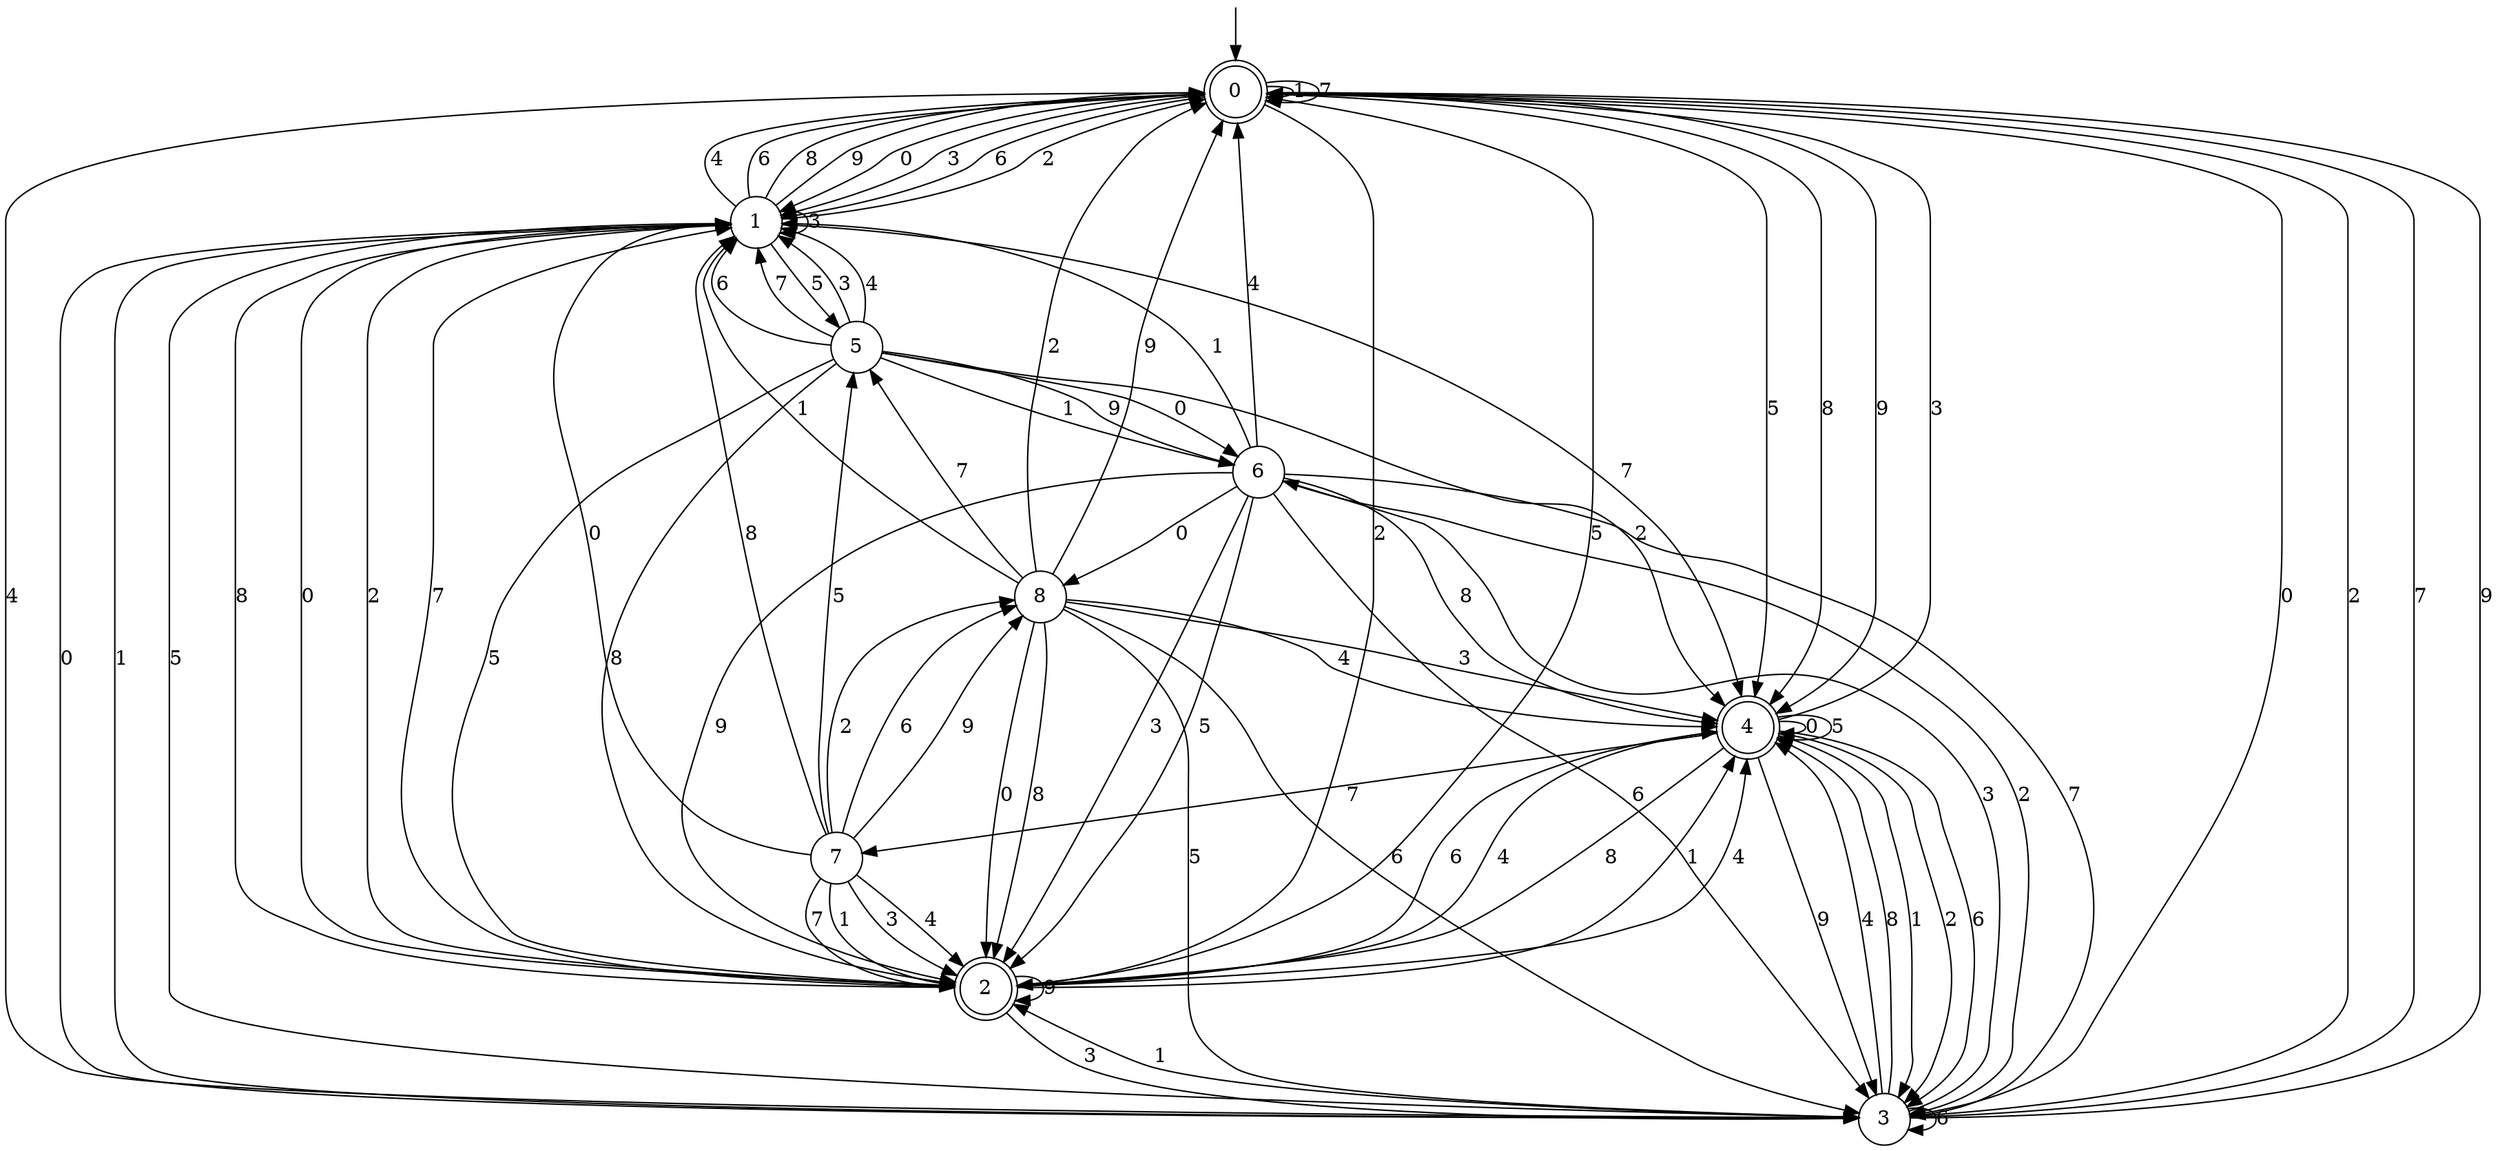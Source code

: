 digraph g {

	s0 [shape="doublecircle" label="0"];
	s1 [shape="circle" label="1"];
	s2 [shape="doublecircle" label="2"];
	s3 [shape="circle" label="3"];
	s4 [shape="doublecircle" label="4"];
	s5 [shape="circle" label="5"];
	s6 [shape="circle" label="6"];
	s7 [shape="circle" label="7"];
	s8 [shape="circle" label="8"];
	s0 -> s1 [label="0"];
	s0 -> s0 [label="1"];
	s0 -> s2 [label="2"];
	s0 -> s1 [label="3"];
	s0 -> s3 [label="4"];
	s0 -> s4 [label="5"];
	s0 -> s1 [label="6"];
	s0 -> s0 [label="7"];
	s0 -> s4 [label="8"];
	s0 -> s4 [label="9"];
	s1 -> s3 [label="0"];
	s1 -> s3 [label="1"];
	s1 -> s0 [label="2"];
	s1 -> s1 [label="3"];
	s1 -> s0 [label="4"];
	s1 -> s5 [label="5"];
	s1 -> s0 [label="6"];
	s1 -> s4 [label="7"];
	s1 -> s0 [label="8"];
	s1 -> s0 [label="9"];
	s2 -> s1 [label="0"];
	s2 -> s4 [label="1"];
	s2 -> s1 [label="2"];
	s2 -> s3 [label="3"];
	s2 -> s4 [label="4"];
	s2 -> s0 [label="5"];
	s2 -> s4 [label="6"];
	s2 -> s1 [label="7"];
	s2 -> s1 [label="8"];
	s2 -> s2 [label="9"];
	s3 -> s0 [label="0"];
	s3 -> s2 [label="1"];
	s3 -> s0 [label="2"];
	s3 -> s6 [label="3"];
	s3 -> s4 [label="4"];
	s3 -> s1 [label="5"];
	s3 -> s3 [label="6"];
	s3 -> s0 [label="7"];
	s3 -> s4 [label="8"];
	s3 -> s0 [label="9"];
	s4 -> s4 [label="0"];
	s4 -> s3 [label="1"];
	s4 -> s3 [label="2"];
	s4 -> s0 [label="3"];
	s4 -> s2 [label="4"];
	s4 -> s4 [label="5"];
	s4 -> s3 [label="6"];
	s4 -> s7 [label="7"];
	s4 -> s2 [label="8"];
	s4 -> s3 [label="9"];
	s5 -> s6 [label="0"];
	s5 -> s6 [label="1"];
	s5 -> s4 [label="2"];
	s5 -> s1 [label="3"];
	s5 -> s1 [label="4"];
	s5 -> s2 [label="5"];
	s5 -> s1 [label="6"];
	s5 -> s1 [label="7"];
	s5 -> s2 [label="8"];
	s5 -> s6 [label="9"];
	s6 -> s8 [label="0"];
	s6 -> s1 [label="1"];
	s6 -> s3 [label="2"];
	s6 -> s2 [label="3"];
	s6 -> s0 [label="4"];
	s6 -> s2 [label="5"];
	s6 -> s3 [label="6"];
	s6 -> s3 [label="7"];
	s6 -> s4 [label="8"];
	s6 -> s2 [label="9"];
	s7 -> s1 [label="0"];
	s7 -> s2 [label="1"];
	s7 -> s8 [label="2"];
	s7 -> s2 [label="3"];
	s7 -> s2 [label="4"];
	s7 -> s5 [label="5"];
	s7 -> s8 [label="6"];
	s7 -> s2 [label="7"];
	s7 -> s1 [label="8"];
	s7 -> s8 [label="9"];
	s8 -> s2 [label="0"];
	s8 -> s1 [label="1"];
	s8 -> s0 [label="2"];
	s8 -> s4 [label="3"];
	s8 -> s4 [label="4"];
	s8 -> s3 [label="5"];
	s8 -> s3 [label="6"];
	s8 -> s5 [label="7"];
	s8 -> s2 [label="8"];
	s8 -> s0 [label="9"];

__start0 [label="" shape="none" width="0" height="0"];
__start0 -> s0;

}
